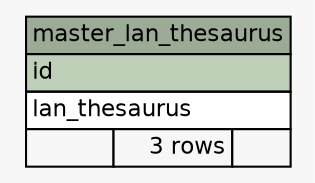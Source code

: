// dot 2.2.1 on Windows 10 10.0
// SchemaSpy rev 590
digraph "master_lan_thesaurus" {
  graph [
    rankdir="RL"
    bgcolor="#f7f7f7"
    nodesep="0.18"
    ranksep="0.46"
    fontname="Helvetica"
    fontsize="11"
  ];
  node [
    fontname="Helvetica"
    fontsize="11"
    shape="plaintext"
  ];
  edge [
    arrowsize="0.8"
  ];
  "master_lan_thesaurus" [
    label=<
    <TABLE BORDER="0" CELLBORDER="1" CELLSPACING="0" BGCOLOR="#ffffff">
      <TR><TD COLSPAN="3" BGCOLOR="#9bab96" ALIGN="CENTER">master_lan_thesaurus</TD></TR>
      <TR><TD PORT="id" COLSPAN="3" BGCOLOR="#bed1b8" ALIGN="LEFT">id</TD></TR>
      <TR><TD PORT="lan_thesaurus" COLSPAN="3" ALIGN="LEFT">lan_thesaurus</TD></TR>
      <TR><TD ALIGN="LEFT" BGCOLOR="#f7f7f7">  </TD><TD ALIGN="RIGHT" BGCOLOR="#f7f7f7">3 rows</TD><TD ALIGN="RIGHT" BGCOLOR="#f7f7f7">  </TD></TR>
    </TABLE>>
    URL="tables/master_lan_thesaurus.html"
    tooltip="master_lan_thesaurus"
  ];
}
